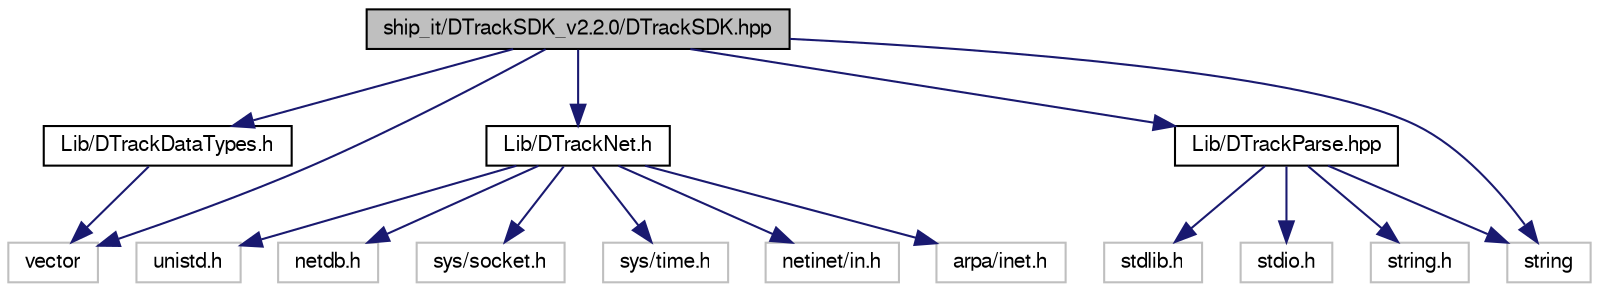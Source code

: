 digraph G
{
  edge [fontname="FreeSans",fontsize=10,labelfontname="FreeSans",labelfontsize=10];
  node [fontname="FreeSans",fontsize=10,shape=record];
  Node1 [label="ship_it/DTrackSDK_v2.2.0/DTrackSDK.hpp",height=0.2,width=0.4,color="black", fillcolor="grey75", style="filled" fontcolor="black"];
  Node1 -> Node2 [color="midnightblue",fontsize=10,style="solid",fontname="FreeSans"];
  Node2 [label="Lib/DTrackDataTypes.h",height=0.2,width=0.4,color="black", fillcolor="white", style="filled",URL="$ship__it_2_d_track_s_d_k__v2_82_80_2_lib_2_d_track_data_types_8h.html"];
  Node2 -> Node3 [color="midnightblue",fontsize=10,style="solid",fontname="FreeSans"];
  Node3 [label="vector",height=0.2,width=0.4,color="grey75", fillcolor="white", style="filled"];
  Node1 -> Node4 [color="midnightblue",fontsize=10,style="solid",fontname="FreeSans"];
  Node4 [label="Lib/DTrackNet.h",height=0.2,width=0.4,color="black", fillcolor="white", style="filled",URL="$ship__it_2_d_track_s_d_k__v2_82_80_2_lib_2_d_track_net_8h.html"];
  Node4 -> Node5 [color="midnightblue",fontsize=10,style="solid",fontname="FreeSans"];
  Node5 [label="unistd.h",height=0.2,width=0.4,color="grey75", fillcolor="white", style="filled"];
  Node4 -> Node6 [color="midnightblue",fontsize=10,style="solid",fontname="FreeSans"];
  Node6 [label="netdb.h",height=0.2,width=0.4,color="grey75", fillcolor="white", style="filled"];
  Node4 -> Node7 [color="midnightblue",fontsize=10,style="solid",fontname="FreeSans"];
  Node7 [label="sys/socket.h",height=0.2,width=0.4,color="grey75", fillcolor="white", style="filled"];
  Node4 -> Node8 [color="midnightblue",fontsize=10,style="solid",fontname="FreeSans"];
  Node8 [label="sys/time.h",height=0.2,width=0.4,color="grey75", fillcolor="white", style="filled"];
  Node4 -> Node9 [color="midnightblue",fontsize=10,style="solid",fontname="FreeSans"];
  Node9 [label="netinet/in.h",height=0.2,width=0.4,color="grey75", fillcolor="white", style="filled"];
  Node4 -> Node10 [color="midnightblue",fontsize=10,style="solid",fontname="FreeSans"];
  Node10 [label="arpa/inet.h",height=0.2,width=0.4,color="grey75", fillcolor="white", style="filled"];
  Node1 -> Node11 [color="midnightblue",fontsize=10,style="solid",fontname="FreeSans"];
  Node11 [label="Lib/DTrackParse.hpp",height=0.2,width=0.4,color="black", fillcolor="white", style="filled",URL="$ship__it_2_d_track_s_d_k__v2_82_80_2_lib_2_d_track_parse_8hpp.html"];
  Node11 -> Node12 [color="midnightblue",fontsize=10,style="solid",fontname="FreeSans"];
  Node12 [label="stdlib.h",height=0.2,width=0.4,color="grey75", fillcolor="white", style="filled"];
  Node11 -> Node13 [color="midnightblue",fontsize=10,style="solid",fontname="FreeSans"];
  Node13 [label="stdio.h",height=0.2,width=0.4,color="grey75", fillcolor="white", style="filled"];
  Node11 -> Node14 [color="midnightblue",fontsize=10,style="solid",fontname="FreeSans"];
  Node14 [label="string.h",height=0.2,width=0.4,color="grey75", fillcolor="white", style="filled"];
  Node11 -> Node15 [color="midnightblue",fontsize=10,style="solid",fontname="FreeSans"];
  Node15 [label="string",height=0.2,width=0.4,color="grey75", fillcolor="white", style="filled"];
  Node1 -> Node15 [color="midnightblue",fontsize=10,style="solid",fontname="FreeSans"];
  Node1 -> Node3 [color="midnightblue",fontsize=10,style="solid",fontname="FreeSans"];
}
